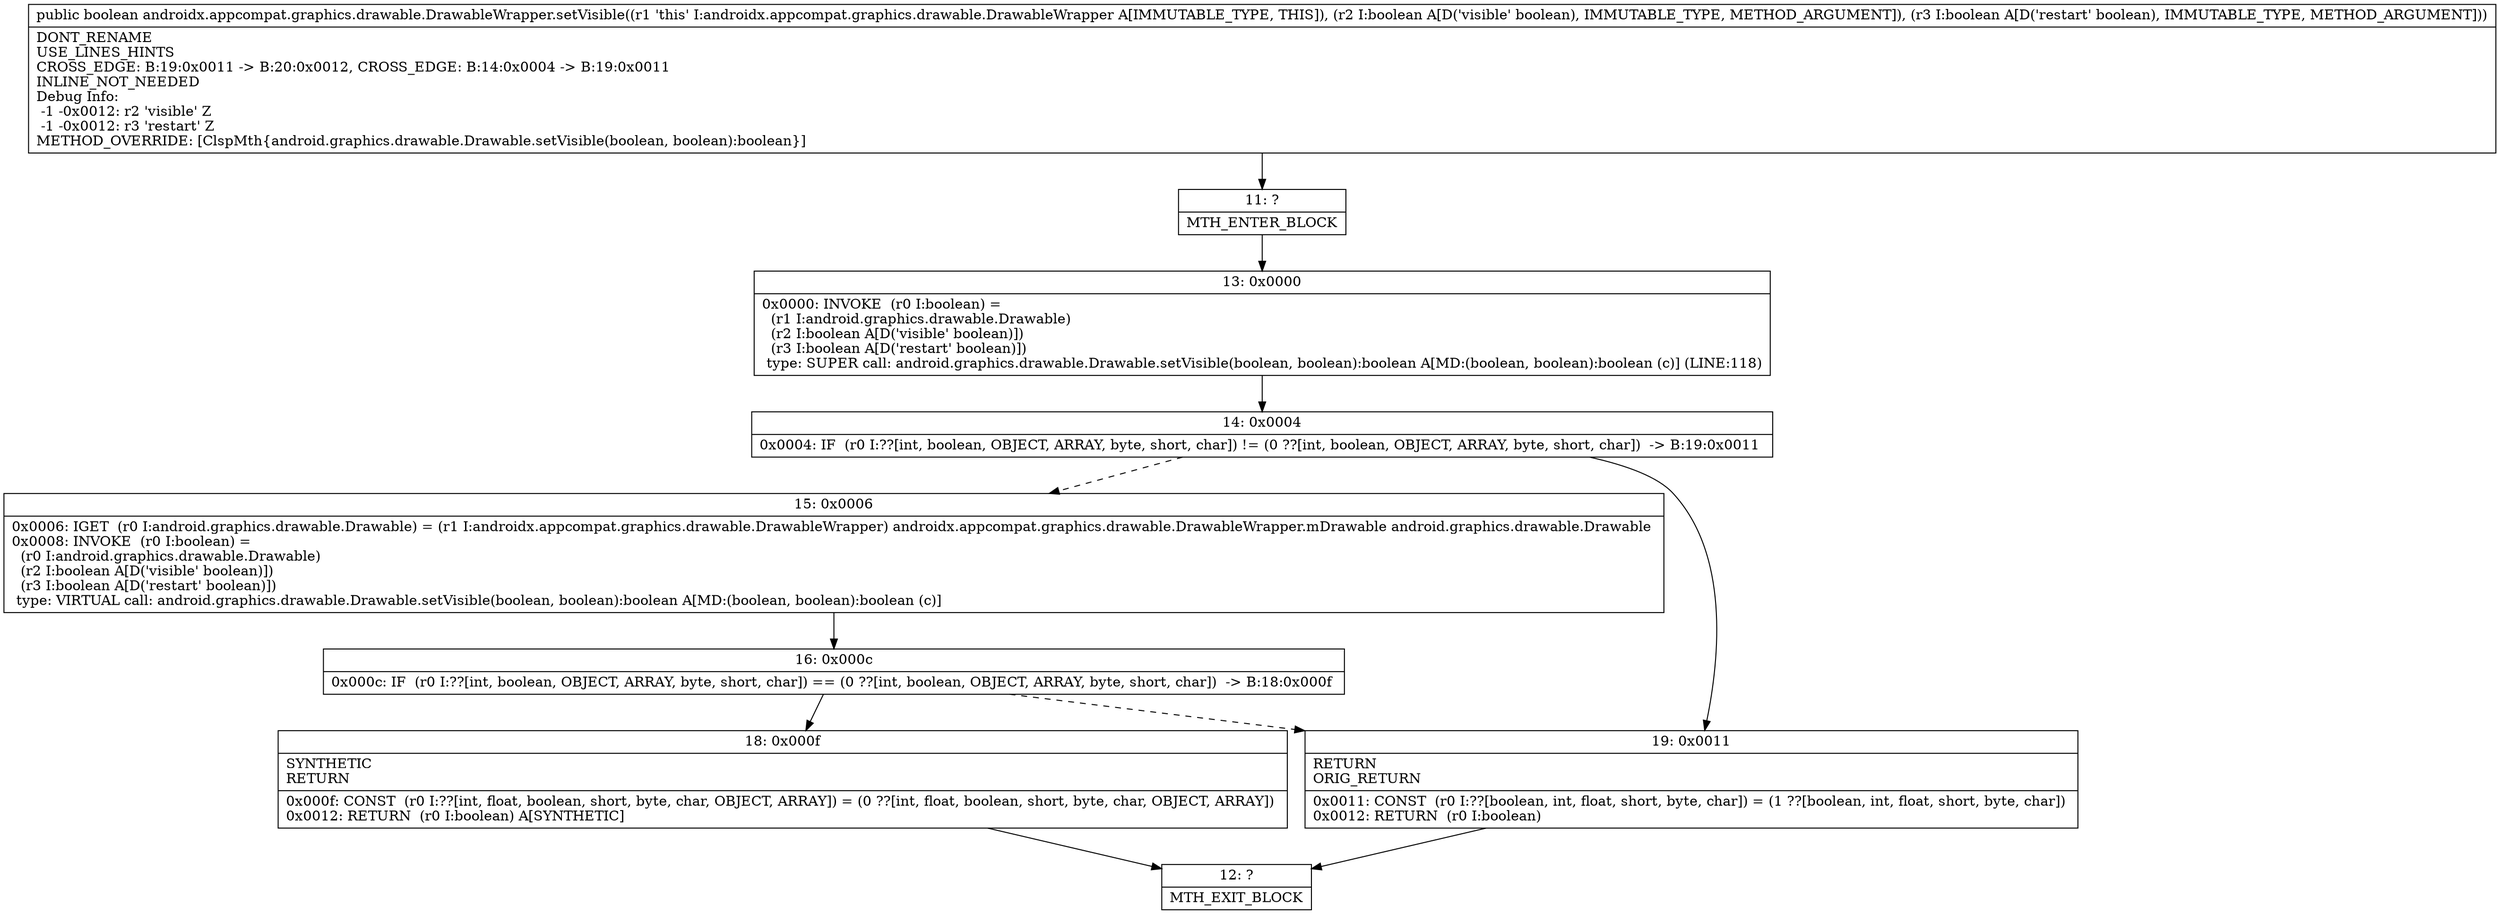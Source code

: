 digraph "CFG forandroidx.appcompat.graphics.drawable.DrawableWrapper.setVisible(ZZ)Z" {
Node_11 [shape=record,label="{11\:\ ?|MTH_ENTER_BLOCK\l}"];
Node_13 [shape=record,label="{13\:\ 0x0000|0x0000: INVOKE  (r0 I:boolean) = \l  (r1 I:android.graphics.drawable.Drawable)\l  (r2 I:boolean A[D('visible' boolean)])\l  (r3 I:boolean A[D('restart' boolean)])\l type: SUPER call: android.graphics.drawable.Drawable.setVisible(boolean, boolean):boolean A[MD:(boolean, boolean):boolean (c)] (LINE:118)\l}"];
Node_14 [shape=record,label="{14\:\ 0x0004|0x0004: IF  (r0 I:??[int, boolean, OBJECT, ARRAY, byte, short, char]) != (0 ??[int, boolean, OBJECT, ARRAY, byte, short, char])  \-\> B:19:0x0011 \l}"];
Node_15 [shape=record,label="{15\:\ 0x0006|0x0006: IGET  (r0 I:android.graphics.drawable.Drawable) = (r1 I:androidx.appcompat.graphics.drawable.DrawableWrapper) androidx.appcompat.graphics.drawable.DrawableWrapper.mDrawable android.graphics.drawable.Drawable \l0x0008: INVOKE  (r0 I:boolean) = \l  (r0 I:android.graphics.drawable.Drawable)\l  (r2 I:boolean A[D('visible' boolean)])\l  (r3 I:boolean A[D('restart' boolean)])\l type: VIRTUAL call: android.graphics.drawable.Drawable.setVisible(boolean, boolean):boolean A[MD:(boolean, boolean):boolean (c)]\l}"];
Node_16 [shape=record,label="{16\:\ 0x000c|0x000c: IF  (r0 I:??[int, boolean, OBJECT, ARRAY, byte, short, char]) == (0 ??[int, boolean, OBJECT, ARRAY, byte, short, char])  \-\> B:18:0x000f \l}"];
Node_18 [shape=record,label="{18\:\ 0x000f|SYNTHETIC\lRETURN\l|0x000f: CONST  (r0 I:??[int, float, boolean, short, byte, char, OBJECT, ARRAY]) = (0 ??[int, float, boolean, short, byte, char, OBJECT, ARRAY]) \l0x0012: RETURN  (r0 I:boolean) A[SYNTHETIC]\l}"];
Node_12 [shape=record,label="{12\:\ ?|MTH_EXIT_BLOCK\l}"];
Node_19 [shape=record,label="{19\:\ 0x0011|RETURN\lORIG_RETURN\l|0x0011: CONST  (r0 I:??[boolean, int, float, short, byte, char]) = (1 ??[boolean, int, float, short, byte, char]) \l0x0012: RETURN  (r0 I:boolean) \l}"];
MethodNode[shape=record,label="{public boolean androidx.appcompat.graphics.drawable.DrawableWrapper.setVisible((r1 'this' I:androidx.appcompat.graphics.drawable.DrawableWrapper A[IMMUTABLE_TYPE, THIS]), (r2 I:boolean A[D('visible' boolean), IMMUTABLE_TYPE, METHOD_ARGUMENT]), (r3 I:boolean A[D('restart' boolean), IMMUTABLE_TYPE, METHOD_ARGUMENT]))  | DONT_RENAME\lUSE_LINES_HINTS\lCROSS_EDGE: B:19:0x0011 \-\> B:20:0x0012, CROSS_EDGE: B:14:0x0004 \-\> B:19:0x0011\lINLINE_NOT_NEEDED\lDebug Info:\l  \-1 \-0x0012: r2 'visible' Z\l  \-1 \-0x0012: r3 'restart' Z\lMETHOD_OVERRIDE: [ClspMth\{android.graphics.drawable.Drawable.setVisible(boolean, boolean):boolean\}]\l}"];
MethodNode -> Node_11;Node_11 -> Node_13;
Node_13 -> Node_14;
Node_14 -> Node_15[style=dashed];
Node_14 -> Node_19;
Node_15 -> Node_16;
Node_16 -> Node_18;
Node_16 -> Node_19[style=dashed];
Node_18 -> Node_12;
Node_19 -> Node_12;
}

